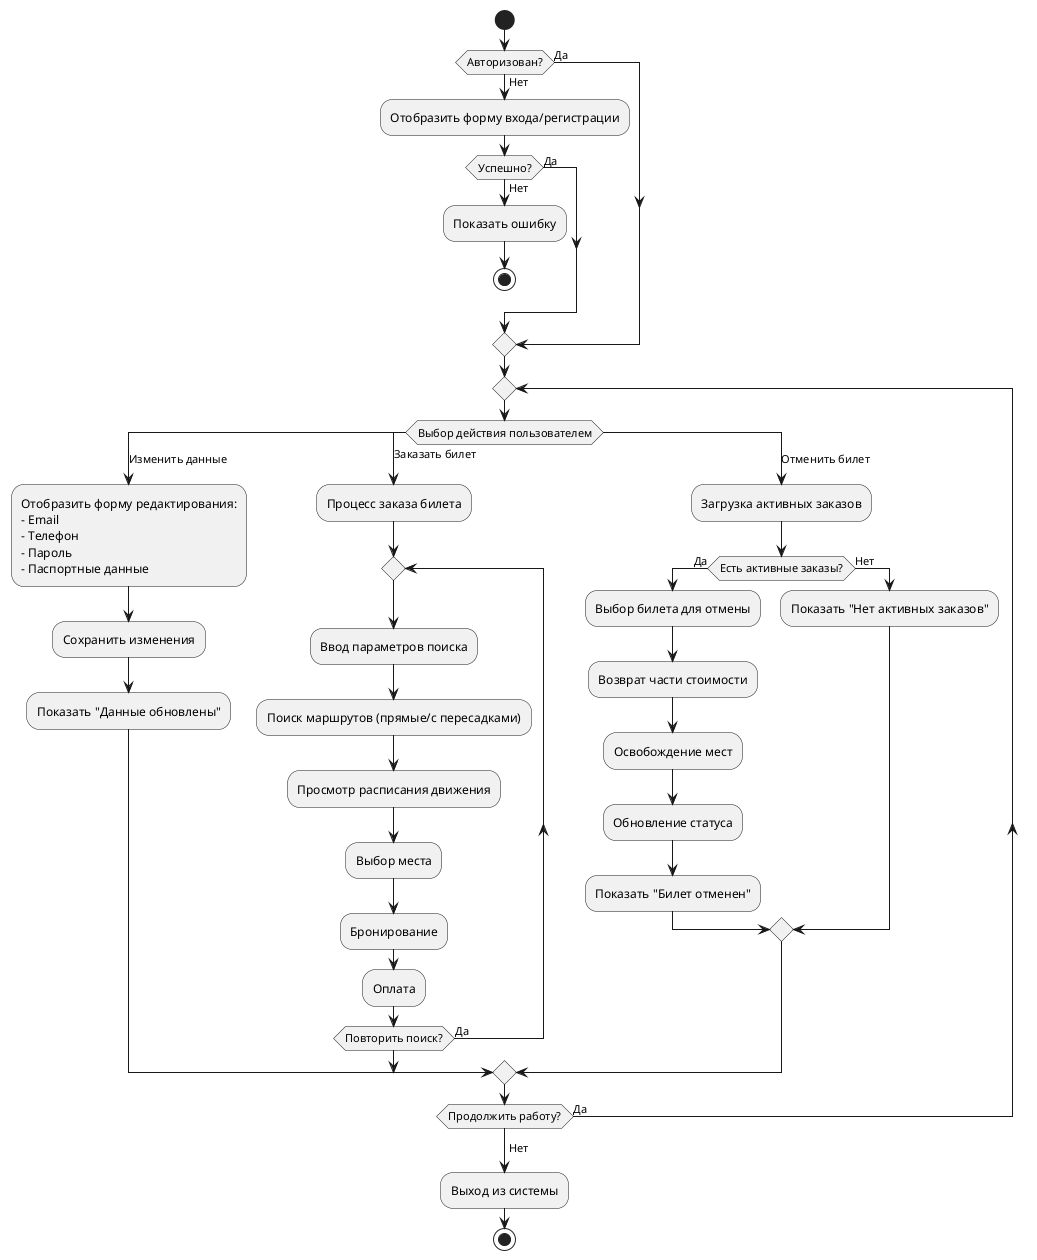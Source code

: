 @startuml
start

if (Авторизован?) then (Да)
else (Нет)
  :Отобразить форму входа/регистрации;
  if (Успешно?) then (Да)
  else (Нет)
    :Показать ошибку;
    stop
  endif
endif

repeat
  
  switch (Выбор действия пользователем)
  case (Изменить данные)
    :Отобразить форму редактирования:
    - Email
    - Телефон
    - Пароль
    - Паспортные данные;
    :Сохранить изменения;
    :Показать "Данные обновлены";
  
  case (Заказать билет)
    :Процесс заказа билета;
    repeat
      :Ввод параметров поиска;
      :Поиск маршрутов (прямые/с пересадками);
      :Просмотр расписания движения;
      :Выбор места;
      :Бронирование;
      :Оплата;
    repeat while (Повторить поиск?) is (Да)
  
  case (Отменить билет)
    :Загрузка активных заказов;
    if (Есть активные заказы?) then (Да)
      :Выбор билета для отмены;
      :Возврат части стоимости;
      :Освобождение мест;
      :Обновление статуса;
      :Показать "Билет отменен";
    else (Нет)
      :Показать "Нет активных заказов";
    endif
  endswitch
  
repeat while (Продолжить работу?) is (Да)
-> Нет;

:Выход из системы;
stop
@enduml